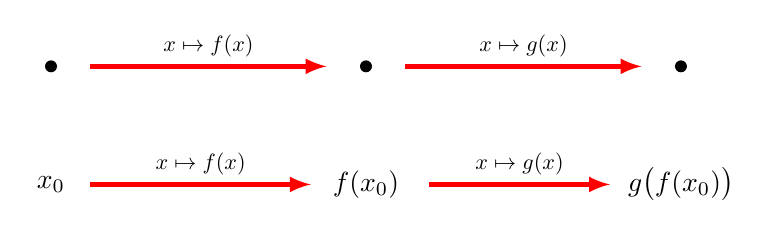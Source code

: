 \begin{tikzpicture}

\fill (0,0) circle (0.5ex);
\fill (4,0) circle (0.5ex);
\fill (8,0) circle (0.5ex);
 \draw[->,>=latex,ultra thick,red] (0.5,0) -- ++(3,0) node[midway,above,black,scale=0.8]{$x \mapsto f(x)$} ;
 \draw[->,>=latex,ultra thick,red] (4.5,0) -- ++(3,0) node[midway,above,black,scale=0.8]{$x \mapsto g(x)$} ;

\begin{scope}[yshift=-1.5cm]
 \node at (0,0) {$x_0$};
 \node at (4,0) {$f(x_0)$};
 \node at (8,0) {$g\big( f(x_0)\big)$};
 \draw[->,>=latex,ultra thick,red] (0.5,0) -- ++(2.8,0) node[midway,above,black,scale=0.8]{$x \mapsto f(x)$} ;
 \draw[->,>=latex,ultra thick,red] (4.8,0) -- ++(2.3,0) node[midway,above,black,scale=0.8]{$x \mapsto g(x)$} ;
\end{scope}

\end{tikzpicture}